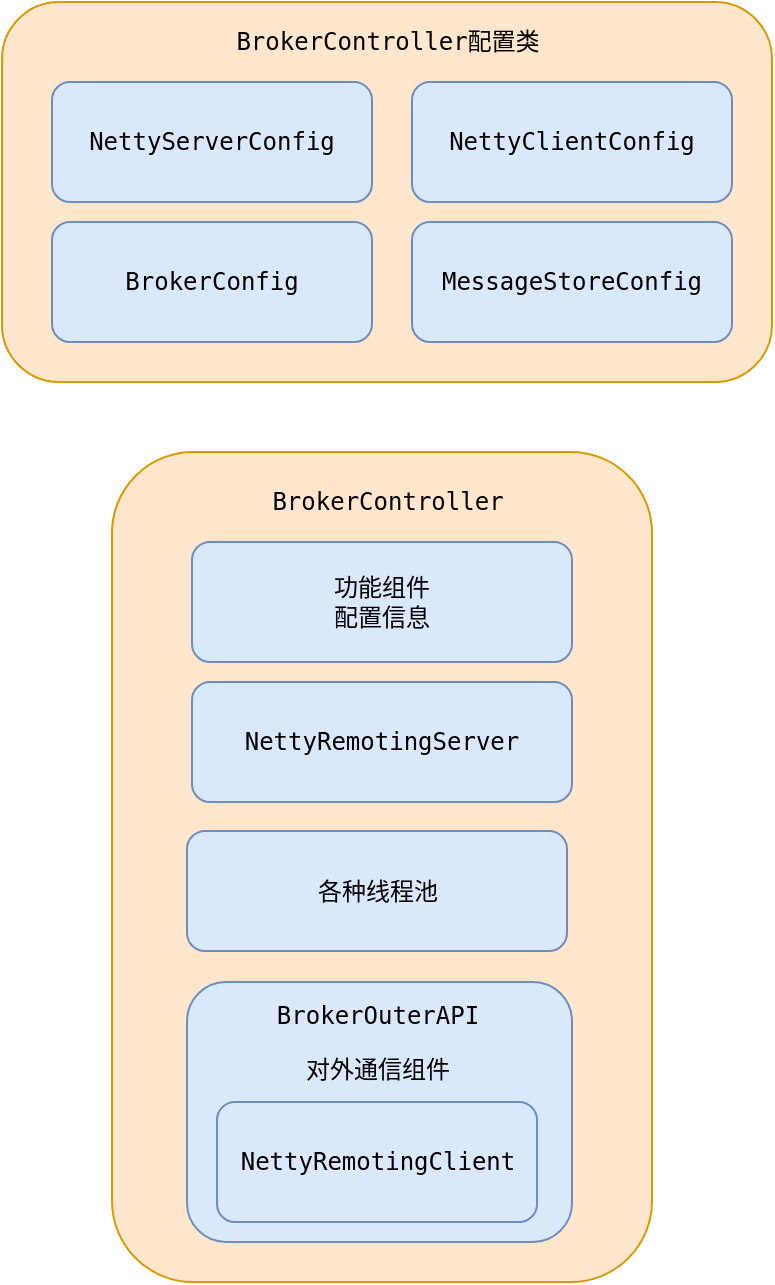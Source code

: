 <mxfile version="14.6.13" type="github">
  <diagram id="xAAkHGNQTjgieo-5SQ3h" name="Page-1">
    <mxGraphModel dx="946" dy="536" grid="1" gridSize="10" guides="1" tooltips="1" connect="1" arrows="1" fold="1" page="1" pageScale="1" pageWidth="827" pageHeight="1169" math="0" shadow="0">
      <root>
        <mxCell id="0" />
        <mxCell id="1" parent="0" />
        <mxCell id="LrVke-J6Wjw0SnQRNW3x-1" value="" style="rounded=1;whiteSpace=wrap;html=1;fillColor=#ffe6cc;strokeColor=#d79b00;" parent="1" vertex="1">
          <mxGeometry x="95" y="170" width="385" height="190" as="geometry" />
        </mxCell>
        <mxCell id="LrVke-J6Wjw0SnQRNW3x-2" value="&lt;pre&gt;BrokerController配置类&lt;/pre&gt;" style="text;html=1;strokeColor=none;fillColor=none;align=center;verticalAlign=middle;whiteSpace=wrap;rounded=0;" parent="1" vertex="1">
          <mxGeometry x="267.5" y="180" width="40" height="20" as="geometry" />
        </mxCell>
        <mxCell id="LrVke-J6Wjw0SnQRNW3x-3" value="&lt;pre&gt;NettyServerConfig&lt;/pre&gt;" style="rounded=1;whiteSpace=wrap;html=1;fillColor=#dae8fc;strokeColor=#6c8ebf;" parent="1" vertex="1">
          <mxGeometry x="120" y="210" width="160" height="60" as="geometry" />
        </mxCell>
        <mxCell id="LrVke-J6Wjw0SnQRNW3x-4" value="&lt;pre&gt;&lt;pre&gt;NettyClientConfig&lt;/pre&gt;&lt;/pre&gt;" style="rounded=1;whiteSpace=wrap;html=1;fillColor=#dae8fc;strokeColor=#6c8ebf;" parent="1" vertex="1">
          <mxGeometry x="300" y="210" width="160" height="60" as="geometry" />
        </mxCell>
        <mxCell id="LrVke-J6Wjw0SnQRNW3x-5" value="&lt;pre&gt;&lt;pre&gt;BrokerConfig&lt;/pre&gt;&lt;/pre&gt;" style="rounded=1;whiteSpace=wrap;html=1;fillColor=#dae8fc;strokeColor=#6c8ebf;" parent="1" vertex="1">
          <mxGeometry x="120" y="280" width="160" height="60" as="geometry" />
        </mxCell>
        <mxCell id="LrVke-J6Wjw0SnQRNW3x-6" value="&lt;pre&gt;&lt;pre&gt;&lt;pre&gt;MessageStoreConfig&lt;/pre&gt;&lt;/pre&gt;&lt;/pre&gt;" style="rounded=1;whiteSpace=wrap;html=1;fillColor=#dae8fc;strokeColor=#6c8ebf;" parent="1" vertex="1">
          <mxGeometry x="300" y="280" width="160" height="60" as="geometry" />
        </mxCell>
        <mxCell id="1UQ5DoTpQU4Rsa3m7vP7-1" value="" style="rounded=1;whiteSpace=wrap;html=1;fillColor=#ffe6cc;strokeColor=#d79b00;" vertex="1" parent="1">
          <mxGeometry x="150" y="395" width="270" height="415" as="geometry" />
        </mxCell>
        <mxCell id="1UQ5DoTpQU4Rsa3m7vP7-3" value="&lt;pre&gt;BrokerController&lt;/pre&gt;" style="text;html=1;strokeColor=none;fillColor=none;align=center;verticalAlign=middle;whiteSpace=wrap;rounded=0;" vertex="1" parent="1">
          <mxGeometry x="267.5" y="410" width="40" height="20" as="geometry" />
        </mxCell>
        <mxCell id="1UQ5DoTpQU4Rsa3m7vP7-4" value="功能组件&lt;br&gt;配置信息" style="rounded=1;whiteSpace=wrap;html=1;fillColor=#dae8fc;strokeColor=#6c8ebf;" vertex="1" parent="1">
          <mxGeometry x="190" y="440" width="190" height="60" as="geometry" />
        </mxCell>
        <mxCell id="1UQ5DoTpQU4Rsa3m7vP7-5" value="&lt;pre&gt;NettyRemotingServer&lt;/pre&gt;" style="rounded=1;whiteSpace=wrap;html=1;fillColor=#dae8fc;strokeColor=#6c8ebf;" vertex="1" parent="1">
          <mxGeometry x="190" y="510" width="190" height="60" as="geometry" />
        </mxCell>
        <mxCell id="1UQ5DoTpQU4Rsa3m7vP7-6" value="&lt;pre&gt;&lt;pre&gt;&lt;br&gt;&lt;/pre&gt;&lt;/pre&gt;" style="rounded=1;whiteSpace=wrap;html=1;fillColor=#dae8fc;strokeColor=#6c8ebf;" vertex="1" parent="1">
          <mxGeometry x="187.5" y="660" width="192.5" height="130" as="geometry" />
        </mxCell>
        <mxCell id="1UQ5DoTpQU4Rsa3m7vP7-7" value="&lt;pre&gt;&lt;pre&gt;NettyRemotingClient&lt;/pre&gt;&lt;/pre&gt;" style="rounded=1;whiteSpace=wrap;html=1;fillColor=#dae8fc;strokeColor=#6c8ebf;" vertex="1" parent="1">
          <mxGeometry x="202.5" y="720" width="160" height="60" as="geometry" />
        </mxCell>
        <mxCell id="1UQ5DoTpQU4Rsa3m7vP7-8" value="各种线程池" style="rounded=1;whiteSpace=wrap;html=1;fillColor=#dae8fc;strokeColor=#6c8ebf;" vertex="1" parent="1">
          <mxGeometry x="187.5" y="584.5" width="190" height="60" as="geometry" />
        </mxCell>
        <mxCell id="1UQ5DoTpQU4Rsa3m7vP7-9" value="&lt;pre&gt;BrokerOuterAPI&lt;/pre&gt;&lt;pre&gt;对外通信组件&lt;/pre&gt;" style="text;html=1;strokeColor=none;fillColor=none;align=center;verticalAlign=middle;whiteSpace=wrap;rounded=0;" vertex="1" parent="1">
          <mxGeometry x="217.5" y="680" width="130" height="20" as="geometry" />
        </mxCell>
      </root>
    </mxGraphModel>
  </diagram>
</mxfile>
